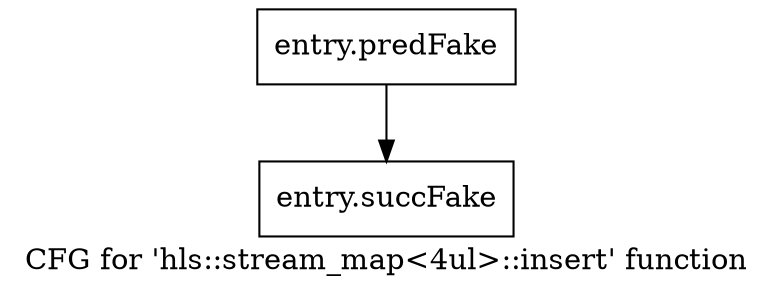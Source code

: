 digraph "CFG for 'hls::stream_map\<4ul\>::insert' function" {
	label="CFG for 'hls::stream_map\<4ul\>::insert' function";

	Node0x43bd190 [shape=record,filename="",linenumber="",label="{entry.predFake}"];
	Node0x43bd190 -> Node0x4414190[ callList="" memoryops="" filename="/tools/Xilinx/Vitis_HLS/2022.1/include/hls_stream_thread_unsafe.h" execusionnum="6"];
	Node0x4414190 [shape=record,filename="/tools/Xilinx/Vitis_HLS/2022.1/include/hls_stream_thread_unsafe.h",linenumber="228",label="{entry.succFake}"];
}
